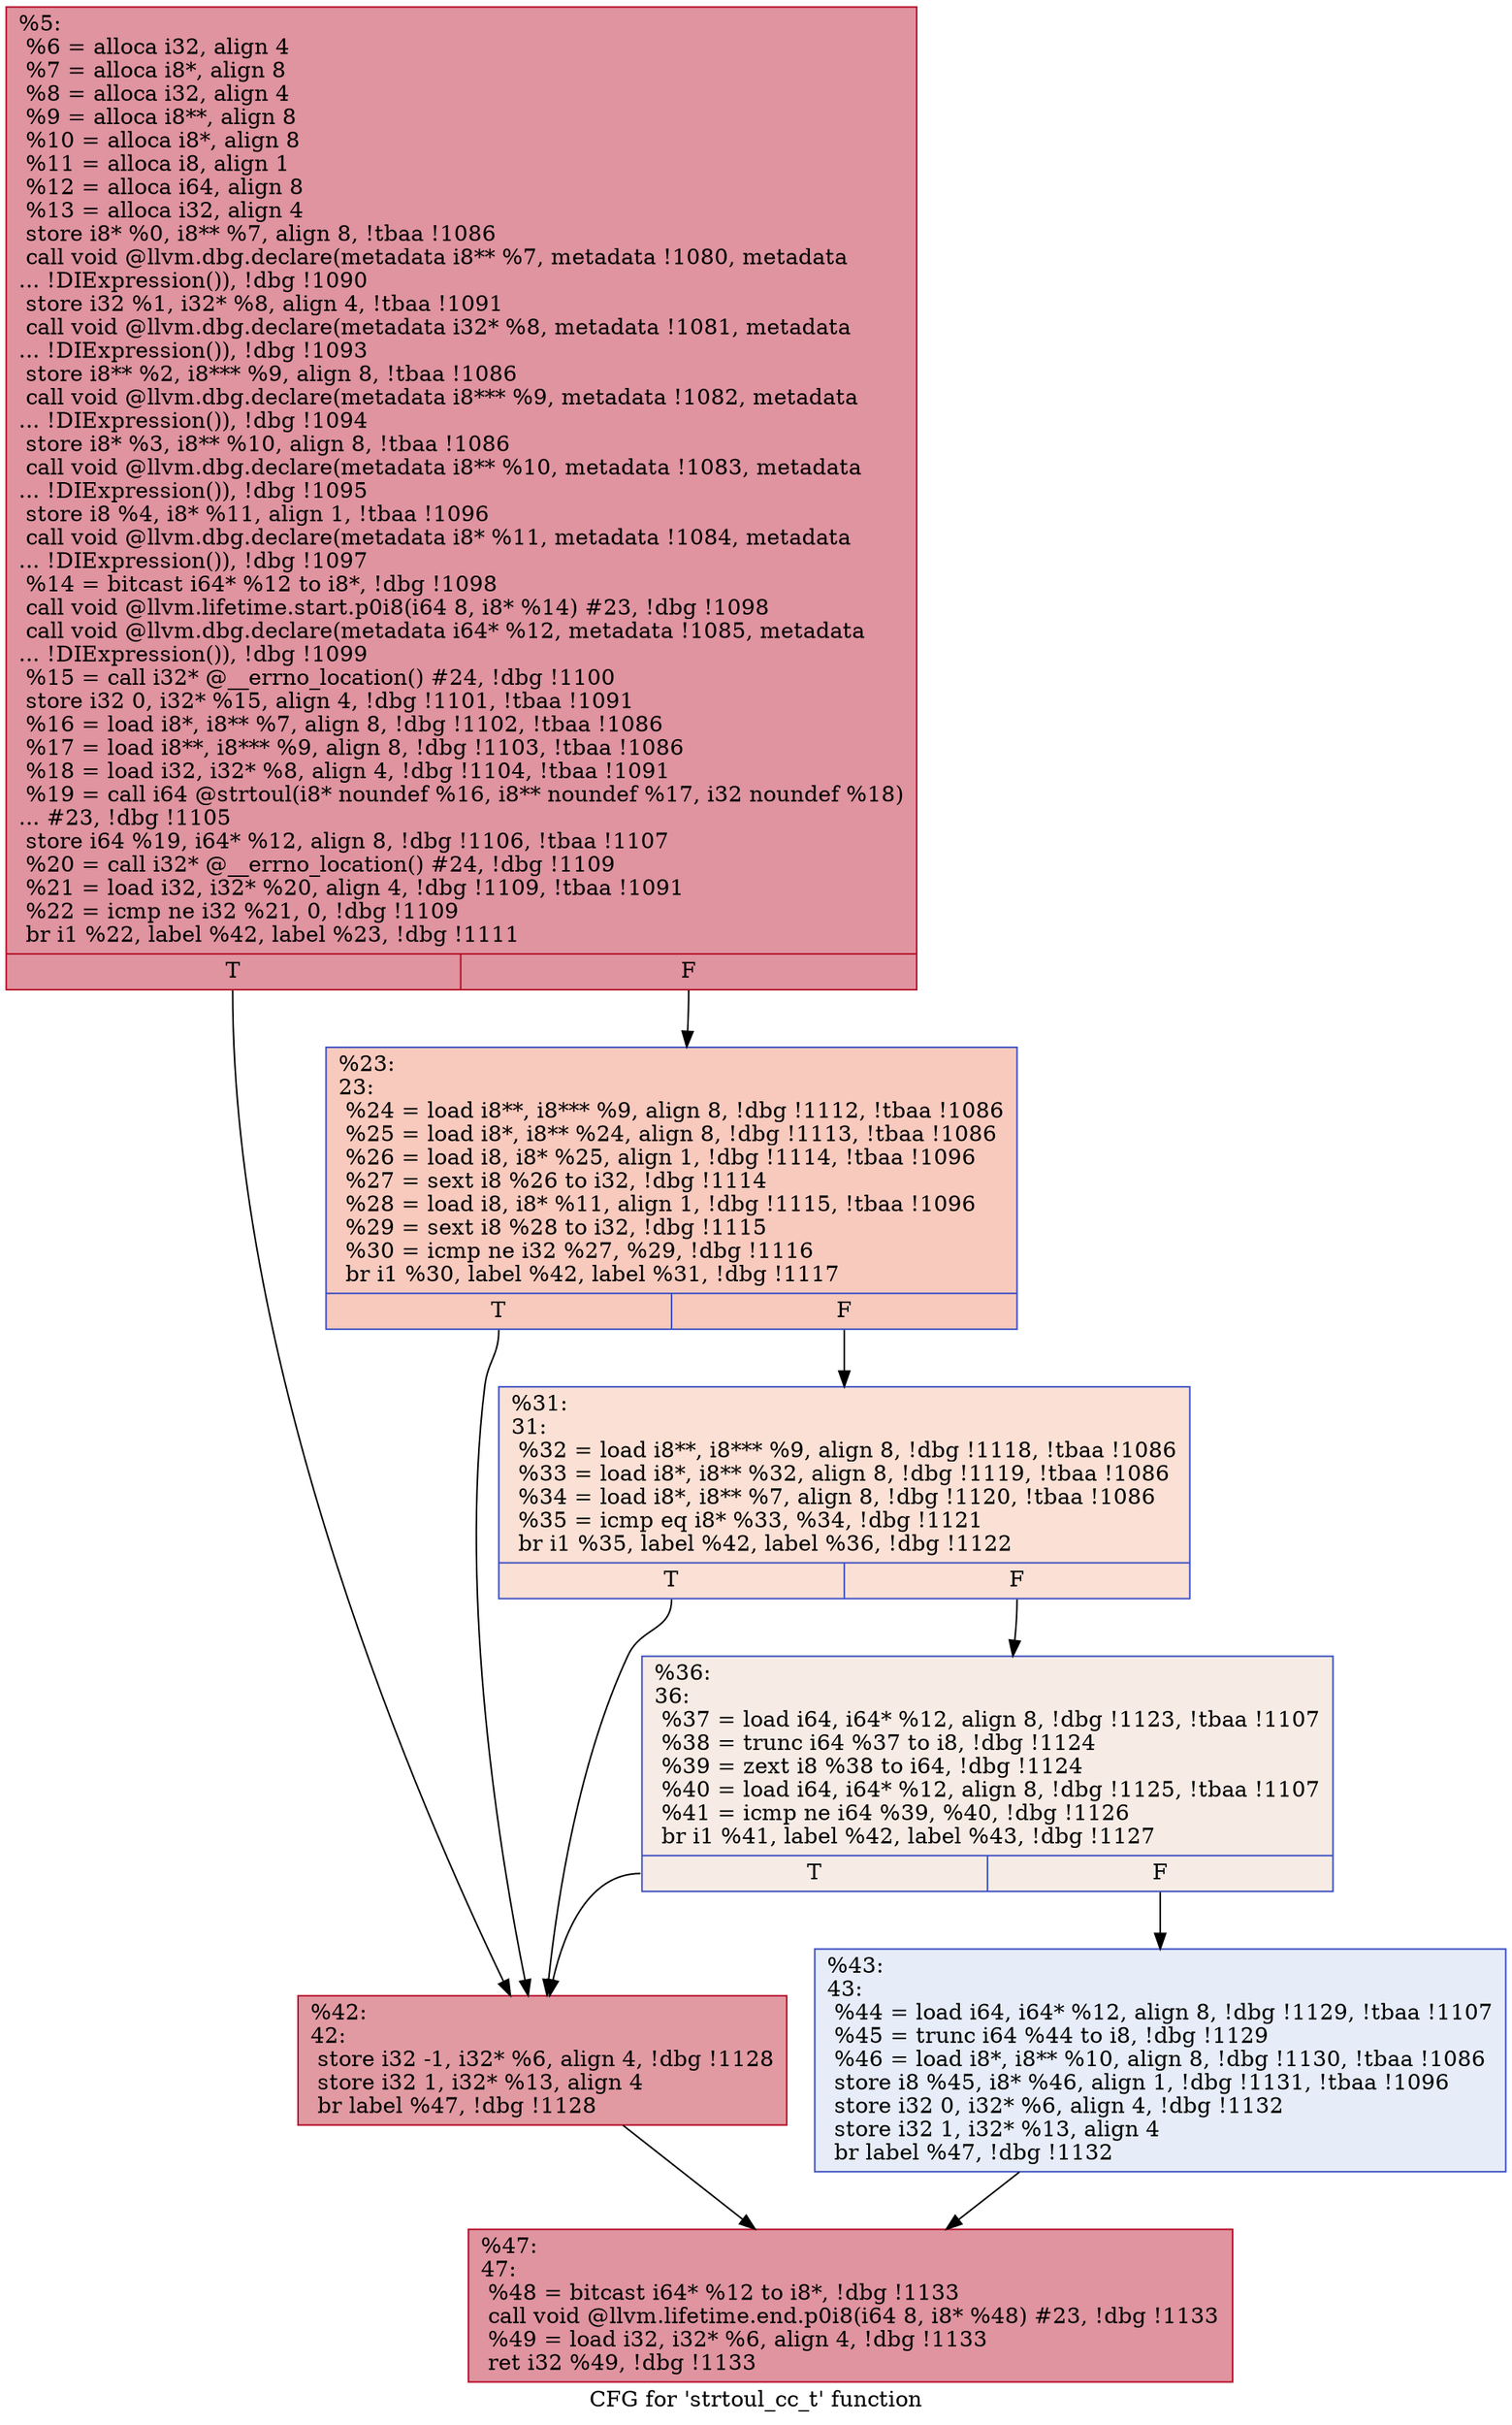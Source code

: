 digraph "CFG for 'strtoul_cc_t' function" {
	label="CFG for 'strtoul_cc_t' function";

	Node0x16f5b70 [shape=record,color="#b70d28ff", style=filled, fillcolor="#b70d2870",label="{%5:\l  %6 = alloca i32, align 4\l  %7 = alloca i8*, align 8\l  %8 = alloca i32, align 4\l  %9 = alloca i8**, align 8\l  %10 = alloca i8*, align 8\l  %11 = alloca i8, align 1\l  %12 = alloca i64, align 8\l  %13 = alloca i32, align 4\l  store i8* %0, i8** %7, align 8, !tbaa !1086\l  call void @llvm.dbg.declare(metadata i8** %7, metadata !1080, metadata\l... !DIExpression()), !dbg !1090\l  store i32 %1, i32* %8, align 4, !tbaa !1091\l  call void @llvm.dbg.declare(metadata i32* %8, metadata !1081, metadata\l... !DIExpression()), !dbg !1093\l  store i8** %2, i8*** %9, align 8, !tbaa !1086\l  call void @llvm.dbg.declare(metadata i8*** %9, metadata !1082, metadata\l... !DIExpression()), !dbg !1094\l  store i8* %3, i8** %10, align 8, !tbaa !1086\l  call void @llvm.dbg.declare(metadata i8** %10, metadata !1083, metadata\l... !DIExpression()), !dbg !1095\l  store i8 %4, i8* %11, align 1, !tbaa !1096\l  call void @llvm.dbg.declare(metadata i8* %11, metadata !1084, metadata\l... !DIExpression()), !dbg !1097\l  %14 = bitcast i64* %12 to i8*, !dbg !1098\l  call void @llvm.lifetime.start.p0i8(i64 8, i8* %14) #23, !dbg !1098\l  call void @llvm.dbg.declare(metadata i64* %12, metadata !1085, metadata\l... !DIExpression()), !dbg !1099\l  %15 = call i32* @__errno_location() #24, !dbg !1100\l  store i32 0, i32* %15, align 4, !dbg !1101, !tbaa !1091\l  %16 = load i8*, i8** %7, align 8, !dbg !1102, !tbaa !1086\l  %17 = load i8**, i8*** %9, align 8, !dbg !1103, !tbaa !1086\l  %18 = load i32, i32* %8, align 4, !dbg !1104, !tbaa !1091\l  %19 = call i64 @strtoul(i8* noundef %16, i8** noundef %17, i32 noundef %18)\l... #23, !dbg !1105\l  store i64 %19, i64* %12, align 8, !dbg !1106, !tbaa !1107\l  %20 = call i32* @__errno_location() #24, !dbg !1109\l  %21 = load i32, i32* %20, align 4, !dbg !1109, !tbaa !1091\l  %22 = icmp ne i32 %21, 0, !dbg !1109\l  br i1 %22, label %42, label %23, !dbg !1111\l|{<s0>T|<s1>F}}"];
	Node0x16f5b70:s0 -> Node0x16f90b0;
	Node0x16f5b70:s1 -> Node0x16f8fc0;
	Node0x16f8fc0 [shape=record,color="#3d50c3ff", style=filled, fillcolor="#ef886b70",label="{%23:\l23:                                               \l  %24 = load i8**, i8*** %9, align 8, !dbg !1112, !tbaa !1086\l  %25 = load i8*, i8** %24, align 8, !dbg !1113, !tbaa !1086\l  %26 = load i8, i8* %25, align 1, !dbg !1114, !tbaa !1096\l  %27 = sext i8 %26 to i32, !dbg !1114\l  %28 = load i8, i8* %11, align 1, !dbg !1115, !tbaa !1096\l  %29 = sext i8 %28 to i32, !dbg !1115\l  %30 = icmp ne i32 %27, %29, !dbg !1116\l  br i1 %30, label %42, label %31, !dbg !1117\l|{<s0>T|<s1>F}}"];
	Node0x16f8fc0:s0 -> Node0x16f90b0;
	Node0x16f8fc0:s1 -> Node0x16f9010;
	Node0x16f9010 [shape=record,color="#3d50c3ff", style=filled, fillcolor="#f7bca170",label="{%31:\l31:                                               \l  %32 = load i8**, i8*** %9, align 8, !dbg !1118, !tbaa !1086\l  %33 = load i8*, i8** %32, align 8, !dbg !1119, !tbaa !1086\l  %34 = load i8*, i8** %7, align 8, !dbg !1120, !tbaa !1086\l  %35 = icmp eq i8* %33, %34, !dbg !1121\l  br i1 %35, label %42, label %36, !dbg !1122\l|{<s0>T|<s1>F}}"];
	Node0x16f9010:s0 -> Node0x16f90b0;
	Node0x16f9010:s1 -> Node0x16f9060;
	Node0x16f9060 [shape=record,color="#3d50c3ff", style=filled, fillcolor="#ecd3c570",label="{%36:\l36:                                               \l  %37 = load i64, i64* %12, align 8, !dbg !1123, !tbaa !1107\l  %38 = trunc i64 %37 to i8, !dbg !1124\l  %39 = zext i8 %38 to i64, !dbg !1124\l  %40 = load i64, i64* %12, align 8, !dbg !1125, !tbaa !1107\l  %41 = icmp ne i64 %39, %40, !dbg !1126\l  br i1 %41, label %42, label %43, !dbg !1127\l|{<s0>T|<s1>F}}"];
	Node0x16f9060:s0 -> Node0x16f90b0;
	Node0x16f9060:s1 -> Node0x16f9100;
	Node0x16f90b0 [shape=record,color="#b70d28ff", style=filled, fillcolor="#bb1b2c70",label="{%42:\l42:                                               \l  store i32 -1, i32* %6, align 4, !dbg !1128\l  store i32 1, i32* %13, align 4\l  br label %47, !dbg !1128\l}"];
	Node0x16f90b0 -> Node0x16f9150;
	Node0x16f9100 [shape=record,color="#3d50c3ff", style=filled, fillcolor="#c7d7f070",label="{%43:\l43:                                               \l  %44 = load i64, i64* %12, align 8, !dbg !1129, !tbaa !1107\l  %45 = trunc i64 %44 to i8, !dbg !1129\l  %46 = load i8*, i8** %10, align 8, !dbg !1130, !tbaa !1086\l  store i8 %45, i8* %46, align 1, !dbg !1131, !tbaa !1096\l  store i32 0, i32* %6, align 4, !dbg !1132\l  store i32 1, i32* %13, align 4\l  br label %47, !dbg !1132\l}"];
	Node0x16f9100 -> Node0x16f9150;
	Node0x16f9150 [shape=record,color="#b70d28ff", style=filled, fillcolor="#b70d2870",label="{%47:\l47:                                               \l  %48 = bitcast i64* %12 to i8*, !dbg !1133\l  call void @llvm.lifetime.end.p0i8(i64 8, i8* %48) #23, !dbg !1133\l  %49 = load i32, i32* %6, align 4, !dbg !1133\l  ret i32 %49, !dbg !1133\l}"];
}
